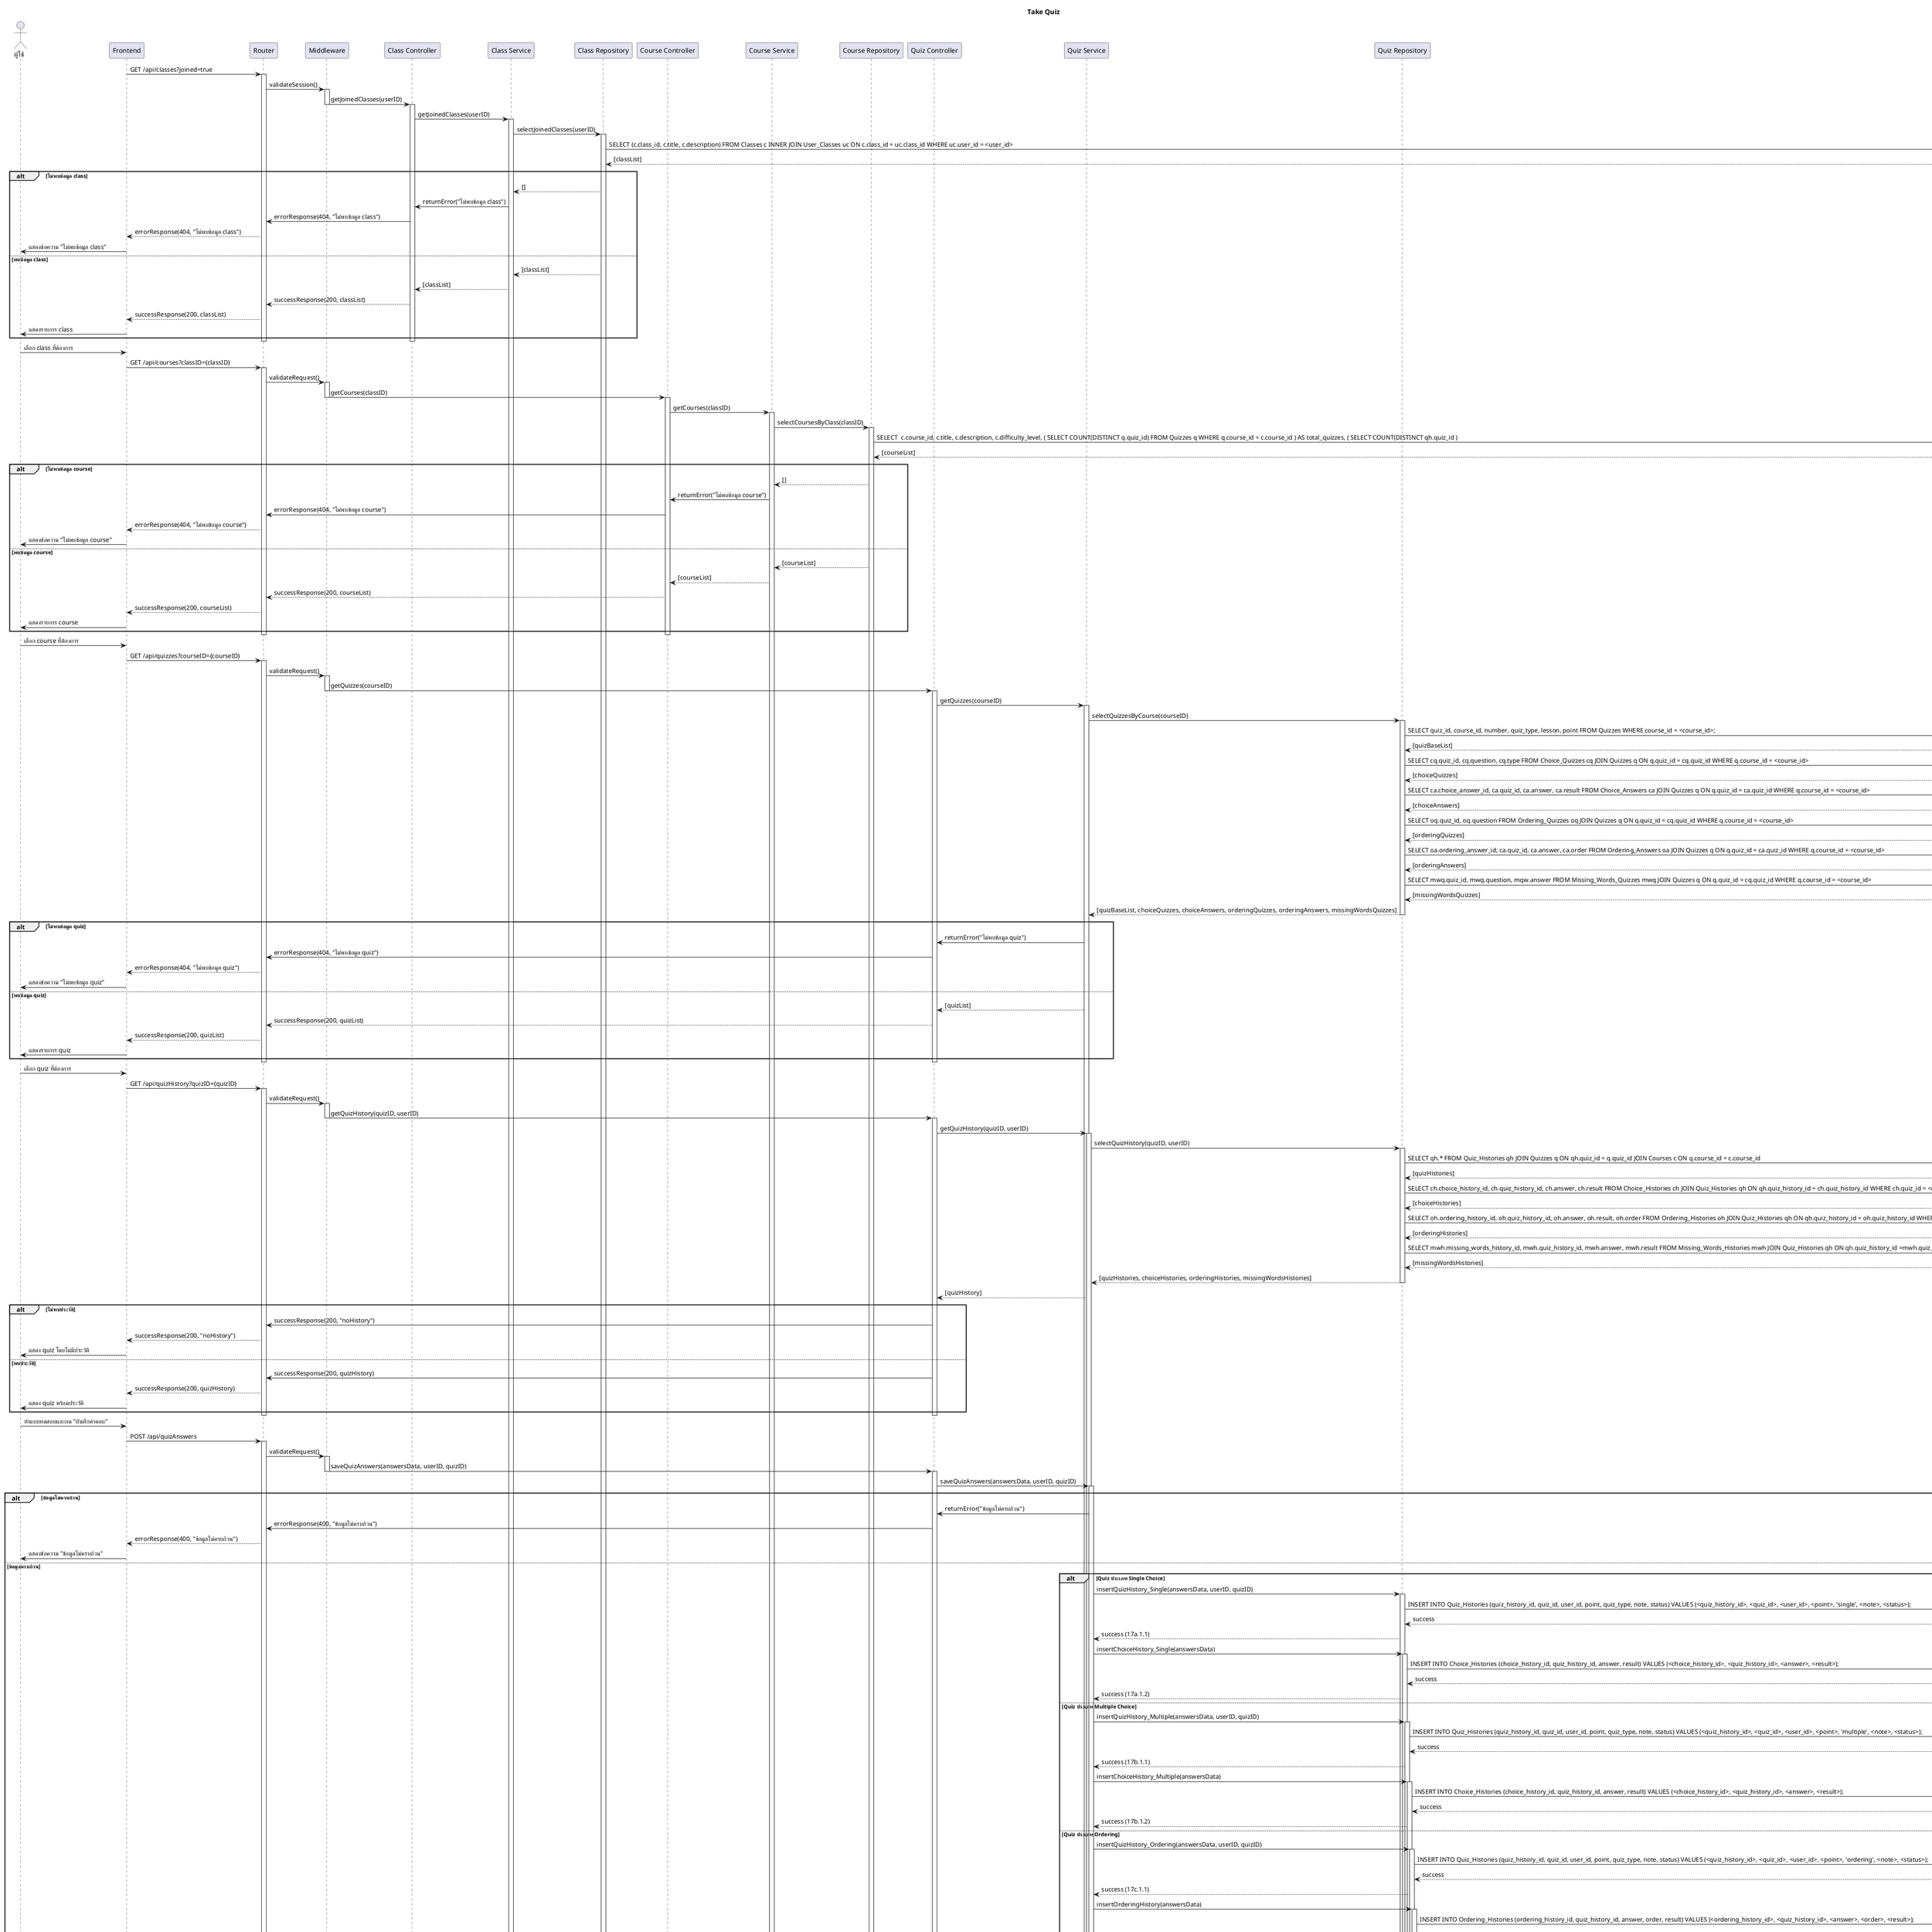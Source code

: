 @startuml
title Take Quiz

actor "ผู้ใช้" as User
participant "Frontend" as FE
participant "Router" as Router
participant "Middleware" as MW

' --- Class Module ---
participant "Class Controller" as ClassCtrl
participant "Class Service" as ClassServ
participant "Class Repository" as ClassRepo

' --- Course Module ---
participant "Course Controller" as CourseCtrl
participant "Course Service" as CourseServ
participant "Course Repository" as CourseRepo

' --- Quiz Module ---
participant "Quiz Controller" as QuizCtrl
participant "Quiz Service" as QuizServ
participant "Quiz Repository" as QuizRepo

participant "Database" as DB

'==================== Phase 1: ดึงข้อมูล Class ====================
FE -> Router: GET /api/classes?joined=true
activate Router
Router -> MW: validateSession()
activate MW
MW -> ClassCtrl: getJoinedClasses(userID)
deactivate MW
activate ClassCtrl
ClassCtrl -> ClassServ: getJoinedClasses(userID)
activate ClassServ
ClassServ -> ClassRepo: selectJoinedClasses(userID)
activate ClassRepo
ClassRepo -> DB: SELECT (c.class_id, c.title, c.description) FROM Classes c INNER JOIN User_Classes uc ON c.class_id = uc.class_id WHERE uc.user_id = <user_id>
activate DB
DB --> ClassRepo: [classList]
deactivate DB
alt ไม่พบข้อมูล class
    ClassRepo --> ClassServ: []
    ClassServ -> ClassCtrl: returnError("ไม่พบข้อมูล class")
    ClassCtrl -> Router: errorResponse(404, "ไม่พบข้อมูล class")
    Router --> FE: errorResponse(404, "ไม่พบข้อมูล class")
    FE -> User: แสดงข้อความ "ไม่พบข้อมูล class"
else พบข้อมูล class
    ClassRepo --> ClassServ: [classList]
    ClassServ --> ClassCtrl: [classList]
    ClassCtrl --> Router: successResponse(200, classList)
    Router --> FE: successResponse(200, classList)
    FE -> User: แสดงรายการ class
end
deactivate ClassCtrl
deactivate Router

'==================== Phase 2: ดึงข้อมูล Course ====================
User -> FE: เลือก class ที่ต้องการ
FE -> Router: GET /api/courses?classID={classID}
activate Router
Router -> MW: validateRequest()
activate MW
MW -> CourseCtrl: getCourses(classID)
deactivate MW
activate CourseCtrl
CourseCtrl -> CourseServ: getCourses(classID)
activate CourseServ
CourseServ -> CourseRepo: selectCoursesByClass(classID)
activate CourseRepo
CourseRepo -> DB: SELECT  c.course_id, c.title, c.description, c.difficulty_level, ( SELECT COUNT(DISTINCT q.quiz_id) FROM Quizzes q WHERE q.course_id = c.course_id ) AS total_quizzes, ( SELECT COUNT(DISTINCT qh.quiz_id )
activate DB
DB --> CourseRepo: [courseList]
deactivate DB
alt ไม่พบข้อมูล course
     CourseRepo --> CourseServ: []
     CourseServ -> CourseCtrl: returnError("ไม่พบข้อมูล course")
     CourseCtrl -> Router: errorResponse(404, "ไม่พบข้อมูล course")
     Router --> FE: errorResponse(404, "ไม่พบข้อมูล course")
     FE -> User: แสดงข้อความ "ไม่พบข้อมูล course"
else พบข้อมูล course
     CourseRepo --> CourseServ: [courseList]
     CourseServ --> CourseCtrl: [courseList]
     CourseCtrl --> Router: successResponse(200, courseList)
     Router --> FE: successResponse(200, courseList)
     FE -> User: แสดงรายการ course
end
deactivate CourseCtrl
deactivate Router

'==================== Phase 3: ดึงข้อมูล Quiz ====================
User -> FE: เลือก course ที่ต้องการ
FE -> Router: GET /api/quizzes?courseID={courseID}
activate Router
Router -> MW: validateRequest()
activate MW
MW -> QuizCtrl: getQuizzes(courseID)
deactivate MW
activate QuizCtrl
QuizCtrl -> QuizServ: getQuizzes(courseID)
activate QuizServ
QuizServ -> QuizRepo: selectQuizzesByCourse(courseID)
activate QuizRepo

' ดึงข้อมูล quiz หลัก (7.1)
QuizRepo -> DB: SELECT quiz_id, course_id, number, quiz_type, lesson, point FROM Quizzes WHERE course_id = <course_id>;
activate DB
DB --> QuizRepo: [quizBaseList]
deactivate DB

' ดึงข้อมูล choice_quizzes (7.2)
QuizRepo -> DB: SELECT cq.quiz_id, cq.question, cq.type FROM Choice_Quizzes cq JOIN Quizzes q ON q.quiz_id = cq.quiz_id WHERE q.course_id = <course_id>
activate DB
DB --> QuizRepo: [choiceQuizzes]
deactivate DB

' ดึงข้อมูล choice_answers (7.3)
QuizRepo -> DB: SELECT ca.choice_answer_id, ca.quiz_id, ca.answer, ca.result FROM Choice_Answers ca JOIN Quizzes q ON q.quiz_id = ca.quiz_id WHERE q.course_id = <course_id>
activate DB
DB --> QuizRepo: [choiceAnswers]
deactivate DB

' ดึงข้อมูล ordering_quizzes (7.4)
QuizRepo -> DB: SELECT oq.quiz_id, oq.question FROM Ordering_Quizzes oq JOIN Quizzes q ON q.quiz_id = cq.quiz_id WHERE q.course_id = <course_id>
activate DB
DB --> QuizRepo: [orderingQuizzes]
deactivate DB

' ดึงข้อมูล ordering_answers (7.5)
QuizRepo -> DB: SELECT oa.ordering_answer_id, ca.quiz_id, ca.answer, ca.order FROM Ordering_Answers oa JOIN Quizzes q ON q.quiz_id = ca.quiz_id WHERE q.course_id = <course_id>
activate DB
DB --> QuizRepo: [orderingAnswers]
deactivate DB

' ดึงข้อมูล missing_words_quizzes (7.6)
QuizRepo -> DB: SELECT mwq.quiz_id, mwq.question, mqw.answer FROM Missing_Words_Quizzes mwq JOIN Quizzes q ON q.quiz_id = cq.quiz_id WHERE q.course_id = <course_id>
activate DB
DB --> QuizRepo: [missingWordsQuizzes]
deactivate DB

QuizRepo --> QuizServ: [quizBaseList, choiceQuizzes, choiceAnswers, orderingQuizzes, orderingAnswers, missingWordsQuizzes]
deactivate QuizRepo
alt ไม่พบข้อมูล quiz
    QuizServ -> QuizCtrl: returnError("ไม่พบข้อมูล quiz")
    QuizCtrl -> Router: errorResponse(404, "ไม่พบข้อมูล quiz")
    Router --> FE: errorResponse(404, "ไม่พบข้อมูล quiz")
    FE -> User: แสดงข้อความ "ไม่พบข้อมูล quiz"
else พบข้อมูล quiz
    QuizServ --> QuizCtrl: [quizList]
    QuizCtrl --> Router: successResponse(200, quizList)
    Router --> FE: successResponse(200, quizList)
    FE -> User: แสดงรายการ quiz
end
deactivate QuizCtrl
deactivate Router

'==================== Phase 4: ดึงข้อมูลประวัติการทำ Quiz ====================
User -> FE: เลือก quiz ที่ต้องการ
FE -> Router: GET /api/quizHistory?quizID={quizID}
activate Router
Router -> MW: validateRequest()
activate MW
MW -> QuizCtrl: getQuizHistory(quizID, userID)
deactivate MW
activate QuizCtrl
QuizCtrl -> QuizServ: getQuizHistory(quizID, userID)
activate QuizServ
QuizServ -> QuizRepo: selectQuizHistory(quizID, userID)
activate QuizRepo

' ดึงข้อมูล quiz_histories (10.1)
QuizRepo -> DB: SELECT qh.* FROM Quiz_Histories qh JOIN Quizzes q ON qh.quiz_id = q.quiz_id JOIN Courses c ON q.course_id = c.course_id
activate DB
DB --> QuizRepo: [quizHistories]
deactivate DB

' ดึงข้อมูล choice_histories (10.2a.1)
QuizRepo -> DB: SELECT ch.choice_history_id, ch.quiz_history_id, ch.answer, ch.result FROM Choice_Histories ch JOIN Quiz_Histories qh ON qh.quiz_history_id = ch.quiz_history_id WHERE ch.quiz_id = <quiz_id>
activate DB
DB --> QuizRepo: [choiceHistories]
deactivate DB

' ดึงข้อมูล ordering_histories (10.2b.1)
QuizRepo -> DB: SELECT oh.ordering_history_id, oh.quiz_history_id, oh.answer, oh.result, oh.order FROM Ordering_Histories oh JOIN Quiz_Histories qh ON qh.quiz_history_id = oh.quiz_history_id WHERE ch.quiz_id = <quiz_id>
activate DB
DB --> QuizRepo: [orderingHistories]
deactivate DB

' ดึงข้อมูล missing_words_histories (10.2c.1)
QuizRepo -> DB: SELECT mwh.missing_words_history_id, mwh.quiz_history_id, mwh.answer, mwh.result FROM Missing_Words_Histories mwh JOIN Quiz_Histories qh ON qh.quiz_history_id =mwh.quiz_history_id WHERE ch.quiz_id = <quiz_id>
activate DB
DB --> QuizRepo: [missingWordsHistories]
deactivate DB

QuizRepo --> QuizServ: [quizHistories, choiceHistories, orderingHistories, missingWordsHistories]
deactivate QuizRepo
QuizServ --> QuizCtrl: [quizHistory]
alt ไม่พบประวัติ
     QuizCtrl -> Router: successResponse(200, "noHistory")
     Router --> FE: successResponse(200, "noHistory")
     FE -> User: แสดง quiz โดยไม่มีประวัติ
else พบประวัติ
     QuizCtrl -> Router: successResponse(200, quizHistory)
     Router --> FE: successResponse(200, quizHistory)
     FE -> User: แสดง quiz พร้อมประวัติ
end
deactivate QuizCtrl
deactivate Router

'==================== Phase 5: ผู้ใช้ทำ Quiz และส่งคำตอบ ====================
User -> FE: ทำแบบทดสอบและกด "บันทึกคำตอบ"
FE -> Router: POST /api/quizAnswers
activate Router
Router -> MW: validateRequest()
activate MW
MW -> QuizCtrl: saveQuizAnswers(answersData, userID, quizID)
deactivate MW
activate QuizCtrl
QuizCtrl -> QuizServ: saveQuizAnswers(answersData, userID, quizID)
activate QuizServ

alt ข้อมูลไม่ครบถ้วน
    QuizServ -> QuizCtrl: returnError("ข้อมูลไม่ครบถ้วน")
    QuizCtrl -> Router: errorResponse(400, "ข้อมูลไม่ครบถ้วน")
    Router --> FE: errorResponse(400, "ข้อมูลไม่ครบถ้วน")
    FE -> User: แสดงข้อความ "ข้อมูลไม่ครบถ้วน"
else ข้อมูลครบถ้วน
    ' เลือก branch ตามประเภทของ Quiz (mutually exclusive)
    alt Quiz ประเภท Single Choice
         '-------------------------------------------
         ' UC 22 : 17a.1.1 - INSERT quiz history สำหรับ Single Choice
         '-------------------------------------------
         QuizServ -> QuizRepo: insertQuizHistory_Single(answersData, userID, quizID)
         activate QuizRepo
         QuizRepo -> DB: INSERT INTO Quiz_Histories (quiz_history_id, quiz_id, user_id, point, quiz_type, note, status) VALUES (<quiz_history_id>, <quiz_id>, <user_id>, <point>, 'single', <note>, <status>);
         activate DB
         DB --> QuizRepo: success
         deactivate DB
         QuizRepo --> QuizServ: success (17a.1.1)

         '-------------------------------------------
         ' UC 22 : 17a.1.2 - INSERT choice history สำหรับ Single Choice
         '-------------------------------------------
         QuizServ -> QuizRepo: insertChoiceHistory_Single(answersData)
         activate QuizRepo
         QuizRepo -> DB: INSERT INTO Choice_Histories (choice_history_id, quiz_history_id, answer, result) VALUES (<choice_history_id>, <quiz_history_id>, <answer>, <result>);
         activate DB
         DB --> QuizRepo: success
         deactivate DB
         QuizRepo --> QuizServ: success (17a.1.2)
    else Quiz ประเภท Multiple Choice
         '-------------------------------------------
         ' UC 22 : 17b.1.1 - INSERT quiz history สำหรับ Multiple Choice
         '-------------------------------------------
         QuizServ -> QuizRepo: insertQuizHistory_Multiple(answersData, userID, quizID)
         activate QuizRepo
         QuizRepo -> DB: INSERT INTO Quiz_Histories (quiz_history_id, quiz_id, user_id, point, quiz_type, note, status) VALUES (<quiz_history_id>, <quiz_id>, <user_id>, <point>, 'multiple', <note>, <status>);
         activate DB
         DB --> QuizRepo: success
         deactivate DB
         QuizRepo --> QuizServ: success (17b.1.1)

         '-------------------------------------------
         ' UC 22 : 17b.1.2 - INSERT choice history สำหรับ Multiple Choice
         '-------------------------------------------
         QuizServ -> QuizRepo: insertChoiceHistory_Multiple(answersData)
         activate QuizRepo
         QuizRepo -> DB: INSERT INTO Choice_Histories (choice_history_id, quiz_history_id, answer, result) VALUES (<choice_history_id>, <quiz_history_id>, <answer>, <result>);
         activate DB
         DB --> QuizRepo: success
         deactivate DB
         QuizRepo --> QuizServ: success (17b.1.2)
    else Quiz ประเภท Ordering
         '-------------------------------------------
         ' UC 22 : 17c.1.1 - INSERT quiz history สำหรับ Ordering
         '-------------------------------------------
         QuizServ -> QuizRepo: insertQuizHistory_Ordering(answersData, userID, quizID)
         activate QuizRepo
         QuizRepo -> DB: INSERT INTO Quiz_Histories (quiz_history_id, quiz_id, user_id, point, quiz_type, note, status) VALUES (<quiz_history_id>, <quiz_id>, <user_id>, <point>, 'ordering', <note>, <status>);
         activate DB
         DB --> QuizRepo: success
         deactivate DB
         QuizRepo --> QuizServ: success (17c.1.1)

         '-------------------------------------------
         ' UC 22 : 17c.1.2 - INSERT ordering history สำหรับ Ordering
         '-------------------------------------------
         QuizServ -> QuizRepo: insertOrderingHistory(answersData)
         activate QuizRepo
         QuizRepo -> DB: INSERT INTO Ordering_Histories (ordering_history_id, quiz_history_id, answer, order, result) VALUES (<ordering_history_id>, <quiz_history_id>, <answer>, <order>, <result>);
         activate DB
         DB --> QuizRepo: success
         deactivate DB
         QuizRepo --> QuizServ: success (17c.1.2)
    else Quiz ประเภท Missing Words
         '-------------------------------------------
         ' UC 22 : 17d.1.1 - INSERT quiz history สำหรับ Missing Words
         '-------------------------------------------
         QuizServ -> QuizRepo: insertQuizHistory_Missing(answersData, userID, quizID)
         activate QuizRepo
         QuizRepo -> DB: INSERT INTO Quiz_Histories (quiz_history_id, quiz_id, user_id, point, quiz_type, note, status) VALUES (<quiz_history_id>, <quiz_id>, <user_id>, <point>, 'missing', <note>, <status>);
         activate DB
         DB --> QuizRepo: success
         deactivate DB
         QuizRepo --> QuizServ: success (17d.1.1)

         '-------------------------------------------
         ' UC 22 : 17d.1.2 - INSERT missing words history สำหรับ Missing Words
         '-------------------------------------------
         QuizServ -> QuizRepo: insertMissingWordsHistory(answersData)
         activate QuizRepo
         QuizRepo -> DB: INSERT INTO Missing_Words_Histories (missing_word_history_id, quiz_history_id, answer, result) VALUES (<missing_word_history_id>, <quiz_history_id>, <answer>, <result>);
         activate DB
         DB --> QuizRepo: success
         deactivate DB
         QuizRepo --> QuizServ: success (17d.1.2)
    end

    alt บันทึกคำตอบสำเร็จ
         QuizServ --> QuizCtrl: success
         QuizCtrl --> Router: successResponse(200, "บันทึกคำตอบสำเร็จ")
         Router --> FE: successResponse(200, "บันทึกคำตอบสำเร็จ")
         FE -> User: แสดงข้อความ "บันทึกคำตอบสำเร็จ"
    else บันทึกคำตอบไม่สำเร็จ
         QuizServ -> QuizCtrl: returnError("ไม่สามารถบันทึกคำตอบได้")
         QuizCtrl -> Router: errorResponse(500, "ไม่สามารถบันทึกคำตอบได้")
         Router --> FE: errorResponse(500, "ไม่สามารถบันทึกคำตอบได้")
         FE -> User: แสดงข้อความ "ไม่สามารถบันทึกคำตอบได้"
    end
end
deactivate QuizServ
deactivate QuizCtrl
deactivate Router
@enduml
